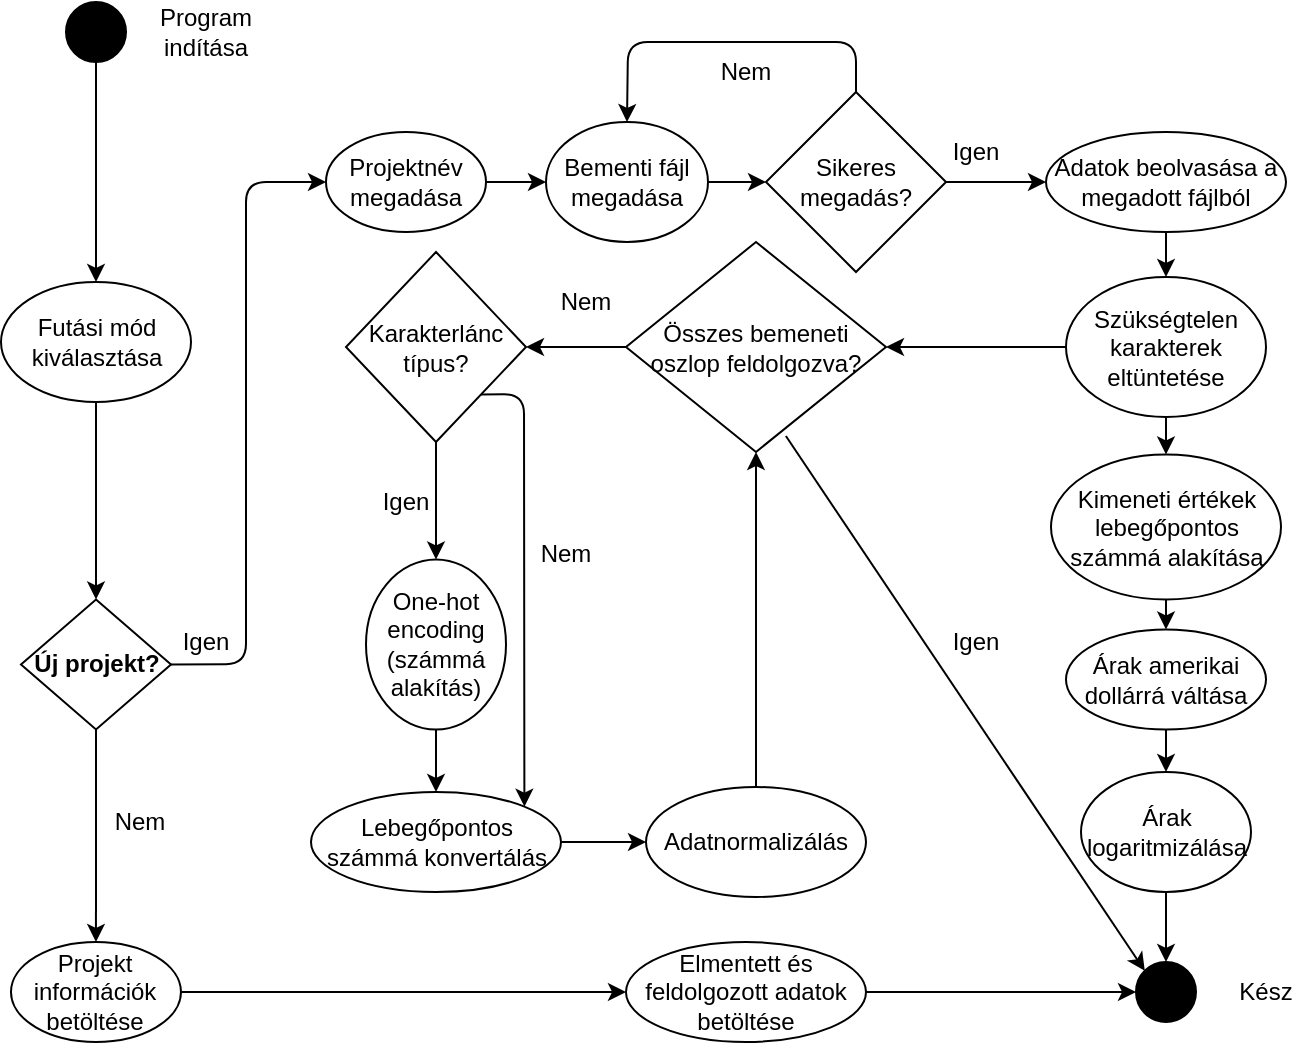 <mxfile version="14.5.1" type="github">
  <diagram id="C5RBs43oDa-KdzZeNtuy" name="Page-1">
    <mxGraphModel dx="1038" dy="547" grid="1" gridSize="10" guides="1" tooltips="1" connect="1" arrows="1" fold="1" page="1" pageScale="1" pageWidth="827" pageHeight="1169" math="0" shadow="0">
      <root>
        <mxCell id="WIyWlLk6GJQsqaUBKTNV-0" />
        <mxCell id="WIyWlLk6GJQsqaUBKTNV-1" parent="WIyWlLk6GJQsqaUBKTNV-0" />
        <mxCell id="KxpvpoARknzrcg4h2MVn-0" value="" style="ellipse;whiteSpace=wrap;html=1;aspect=fixed;fillColor=#000000;" parent="WIyWlLk6GJQsqaUBKTNV-1" vertex="1">
          <mxGeometry x="120" y="20" width="30" height="30" as="geometry" />
        </mxCell>
        <mxCell id="KxpvpoARknzrcg4h2MVn-3" value="Program indítása" style="text;html=1;strokeColor=none;fillColor=none;align=center;verticalAlign=middle;whiteSpace=wrap;rounded=0;" parent="WIyWlLk6GJQsqaUBKTNV-1" vertex="1">
          <mxGeometry x="170" y="25" width="40" height="20" as="geometry" />
        </mxCell>
        <mxCell id="KxpvpoARknzrcg4h2MVn-25" value="" style="ellipse;whiteSpace=wrap;html=1;aspect=fixed;fillColor=#000000;" parent="WIyWlLk6GJQsqaUBKTNV-1" vertex="1">
          <mxGeometry x="655" y="500" width="30" height="30" as="geometry" />
        </mxCell>
        <mxCell id="KxpvpoARknzrcg4h2MVn-28" value="Kész" style="text;html=1;strokeColor=none;fillColor=none;align=center;verticalAlign=middle;whiteSpace=wrap;rounded=0;" parent="WIyWlLk6GJQsqaUBKTNV-1" vertex="1">
          <mxGeometry x="700" y="505" width="40" height="20" as="geometry" />
        </mxCell>
        <mxCell id="pTGe__EHcTmfKwiUst2--0" value="&lt;b&gt;Új projekt?&lt;br&gt;&lt;/b&gt;" style="rhombus;whiteSpace=wrap;html=1;" vertex="1" parent="WIyWlLk6GJQsqaUBKTNV-1">
          <mxGeometry x="97.5" y="318.75" width="75" height="65" as="geometry" />
        </mxCell>
        <mxCell id="pTGe__EHcTmfKwiUst2--4" value="Projekt információk betöltése" style="ellipse;whiteSpace=wrap;html=1;" vertex="1" parent="WIyWlLk6GJQsqaUBKTNV-1">
          <mxGeometry x="92.49" y="490" width="85" height="50" as="geometry" />
        </mxCell>
        <mxCell id="pTGe__EHcTmfKwiUst2--6" value="" style="endArrow=classic;html=1;exitX=1;exitY=0.5;exitDx=0;exitDy=0;entryX=0;entryY=0.5;entryDx=0;entryDy=0;" edge="1" parent="WIyWlLk6GJQsqaUBKTNV-1" source="pTGe__EHcTmfKwiUst2--4" target="pTGe__EHcTmfKwiUst2--7">
          <mxGeometry width="50" height="50" relative="1" as="geometry">
            <mxPoint x="530" y="310" as="sourcePoint" />
            <mxPoint x="210" y="285" as="targetPoint" />
          </mxGeometry>
        </mxCell>
        <mxCell id="pTGe__EHcTmfKwiUst2--7" value="Elmentett és feldolgozott adatok betöltése" style="ellipse;whiteSpace=wrap;html=1;" vertex="1" parent="WIyWlLk6GJQsqaUBKTNV-1">
          <mxGeometry x="400" y="490" width="120" height="50" as="geometry" />
        </mxCell>
        <mxCell id="pTGe__EHcTmfKwiUst2--8" value="Futási mód kiválasztása" style="ellipse;whiteSpace=wrap;html=1;" vertex="1" parent="WIyWlLk6GJQsqaUBKTNV-1">
          <mxGeometry x="87.5" y="160" width="95" height="60" as="geometry" />
        </mxCell>
        <mxCell id="pTGe__EHcTmfKwiUst2--9" value="" style="endArrow=classic;html=1;exitX=0.5;exitY=1;exitDx=0;exitDy=0;entryX=0.5;entryY=0;entryDx=0;entryDy=0;" edge="1" parent="WIyWlLk6GJQsqaUBKTNV-1" source="KxpvpoARknzrcg4h2MVn-0" target="pTGe__EHcTmfKwiUst2--8">
          <mxGeometry width="50" height="50" relative="1" as="geometry">
            <mxPoint x="134.995" y="140" as="sourcePoint" />
            <mxPoint x="580" y="260" as="targetPoint" />
          </mxGeometry>
        </mxCell>
        <mxCell id="pTGe__EHcTmfKwiUst2--11" value="" style="endArrow=classic;html=1;exitX=0.5;exitY=1;exitDx=0;exitDy=0;entryX=0.5;entryY=0;entryDx=0;entryDy=0;" edge="1" parent="WIyWlLk6GJQsqaUBKTNV-1" source="pTGe__EHcTmfKwiUst2--8" target="pTGe__EHcTmfKwiUst2--0">
          <mxGeometry width="50" height="50" relative="1" as="geometry">
            <mxPoint x="530" y="310" as="sourcePoint" />
            <mxPoint x="580" y="260" as="targetPoint" />
          </mxGeometry>
        </mxCell>
        <mxCell id="pTGe__EHcTmfKwiUst2--14" value="" style="endArrow=classic;html=1;exitX=0.5;exitY=1;exitDx=0;exitDy=0;entryX=0.5;entryY=0;entryDx=0;entryDy=0;" edge="1" parent="WIyWlLk6GJQsqaUBKTNV-1" source="pTGe__EHcTmfKwiUst2--0" target="pTGe__EHcTmfKwiUst2--4">
          <mxGeometry relative="1" as="geometry">
            <mxPoint x="500" y="280" as="sourcePoint" />
            <mxPoint x="600" y="280" as="targetPoint" />
          </mxGeometry>
        </mxCell>
        <mxCell id="pTGe__EHcTmfKwiUst2--21" value="" style="endArrow=classic;html=1;exitX=1;exitY=0.5;exitDx=0;exitDy=0;entryX=0;entryY=0.5;entryDx=0;entryDy=0;" edge="1" parent="WIyWlLk6GJQsqaUBKTNV-1" source="pTGe__EHcTmfKwiUst2--7" target="KxpvpoARknzrcg4h2MVn-25">
          <mxGeometry width="50" height="50" relative="1" as="geometry">
            <mxPoint x="520" y="400" as="sourcePoint" />
            <mxPoint x="580" y="260" as="targetPoint" />
          </mxGeometry>
        </mxCell>
        <mxCell id="pTGe__EHcTmfKwiUst2--23" value="Projektnév megadása" style="ellipse;whiteSpace=wrap;html=1;" vertex="1" parent="WIyWlLk6GJQsqaUBKTNV-1">
          <mxGeometry x="250" y="85" width="80" height="50" as="geometry" />
        </mxCell>
        <mxCell id="pTGe__EHcTmfKwiUst2--24" value="Igen" style="text;html=1;strokeColor=none;fillColor=none;align=center;verticalAlign=middle;whiteSpace=wrap;rounded=0;" vertex="1" parent="WIyWlLk6GJQsqaUBKTNV-1">
          <mxGeometry x="170" y="330" width="40" height="20" as="geometry" />
        </mxCell>
        <mxCell id="pTGe__EHcTmfKwiUst2--25" value="" style="endArrow=classic;html=1;exitX=1;exitY=0.5;exitDx=0;exitDy=0;" edge="1" parent="WIyWlLk6GJQsqaUBKTNV-1" source="pTGe__EHcTmfKwiUst2--23" target="pTGe__EHcTmfKwiUst2--26">
          <mxGeometry width="50" height="50" relative="1" as="geometry">
            <mxPoint x="530" y="310" as="sourcePoint" />
            <mxPoint x="580" y="260" as="targetPoint" />
          </mxGeometry>
        </mxCell>
        <mxCell id="pTGe__EHcTmfKwiUst2--26" value="Bementi fájl megadása" style="ellipse;whiteSpace=wrap;html=1;" vertex="1" parent="WIyWlLk6GJQsqaUBKTNV-1">
          <mxGeometry x="360" y="80" width="81" height="60" as="geometry" />
        </mxCell>
        <mxCell id="pTGe__EHcTmfKwiUst2--27" value="" style="endArrow=classic;html=1;exitX=1;exitY=0.5;exitDx=0;exitDy=0;" edge="1" parent="WIyWlLk6GJQsqaUBKTNV-1" source="pTGe__EHcTmfKwiUst2--26" target="pTGe__EHcTmfKwiUst2--28">
          <mxGeometry width="50" height="50" relative="1" as="geometry">
            <mxPoint x="530" y="310" as="sourcePoint" />
            <mxPoint x="490" y="110" as="targetPoint" />
          </mxGeometry>
        </mxCell>
        <mxCell id="pTGe__EHcTmfKwiUst2--28" value="Sikeres megadás?" style="rhombus;whiteSpace=wrap;html=1;" vertex="1" parent="WIyWlLk6GJQsqaUBKTNV-1">
          <mxGeometry x="470" y="65" width="90" height="90" as="geometry" />
        </mxCell>
        <mxCell id="pTGe__EHcTmfKwiUst2--29" value="" style="endArrow=classic;html=1;exitX=0.5;exitY=0;exitDx=0;exitDy=0;entryX=0.5;entryY=0;entryDx=0;entryDy=0;" edge="1" parent="WIyWlLk6GJQsqaUBKTNV-1" source="pTGe__EHcTmfKwiUst2--28" target="pTGe__EHcTmfKwiUst2--26">
          <mxGeometry width="50" height="50" relative="1" as="geometry">
            <mxPoint x="530" y="310" as="sourcePoint" />
            <mxPoint x="580" y="260" as="targetPoint" />
            <Array as="points">
              <mxPoint x="515" y="40" />
              <mxPoint x="401" y="40" />
            </Array>
          </mxGeometry>
        </mxCell>
        <mxCell id="pTGe__EHcTmfKwiUst2--30" value="Nem" style="text;html=1;strokeColor=none;fillColor=none;align=center;verticalAlign=middle;whiteSpace=wrap;rounded=0;" vertex="1" parent="WIyWlLk6GJQsqaUBKTNV-1">
          <mxGeometry x="440" y="45" width="40" height="20" as="geometry" />
        </mxCell>
        <mxCell id="pTGe__EHcTmfKwiUst2--32" value="" style="endArrow=classic;html=1;exitX=1;exitY=0.5;exitDx=0;exitDy=0;" edge="1" parent="WIyWlLk6GJQsqaUBKTNV-1" source="pTGe__EHcTmfKwiUst2--28" target="pTGe__EHcTmfKwiUst2--33">
          <mxGeometry width="50" height="50" relative="1" as="geometry">
            <mxPoint x="530" y="290" as="sourcePoint" />
            <mxPoint x="580" y="240" as="targetPoint" />
          </mxGeometry>
        </mxCell>
        <mxCell id="pTGe__EHcTmfKwiUst2--33" value="Adatok beolvasása a megadott fájlból" style="ellipse;whiteSpace=wrap;html=1;" vertex="1" parent="WIyWlLk6GJQsqaUBKTNV-1">
          <mxGeometry x="610" y="85" width="120" height="50" as="geometry" />
        </mxCell>
        <mxCell id="pTGe__EHcTmfKwiUst2--34" value="" style="endArrow=classic;html=1;exitX=0.5;exitY=1;exitDx=0;exitDy=0;" edge="1" parent="WIyWlLk6GJQsqaUBKTNV-1" source="pTGe__EHcTmfKwiUst2--33" target="pTGe__EHcTmfKwiUst2--35">
          <mxGeometry width="50" height="50" relative="1" as="geometry">
            <mxPoint x="530" y="290" as="sourcePoint" />
            <mxPoint x="640" y="170" as="targetPoint" />
          </mxGeometry>
        </mxCell>
        <mxCell id="pTGe__EHcTmfKwiUst2--35" value="Szükségtelen karakterek eltüntetése" style="ellipse;whiteSpace=wrap;html=1;" vertex="1" parent="WIyWlLk6GJQsqaUBKTNV-1">
          <mxGeometry x="620" y="157.5" width="100" height="70" as="geometry" />
        </mxCell>
        <mxCell id="pTGe__EHcTmfKwiUst2--37" value="Karakterlánc típus?" style="rhombus;whiteSpace=wrap;html=1;" vertex="1" parent="WIyWlLk6GJQsqaUBKTNV-1">
          <mxGeometry x="260" y="145" width="90" height="95" as="geometry" />
        </mxCell>
        <mxCell id="pTGe__EHcTmfKwiUst2--39" value="&lt;div&gt;One-hot encoding&lt;/div&gt;&lt;div&gt;(számmá alakítás)&lt;/div&gt;" style="ellipse;whiteSpace=wrap;html=1;" vertex="1" parent="WIyWlLk6GJQsqaUBKTNV-1">
          <mxGeometry x="270" y="298.75" width="70" height="85" as="geometry" />
        </mxCell>
        <mxCell id="pTGe__EHcTmfKwiUst2--45" value="Lebegőpontos számmá konvertálás" style="ellipse;whiteSpace=wrap;html=1;" vertex="1" parent="WIyWlLk6GJQsqaUBKTNV-1">
          <mxGeometry x="242.5" y="415" width="125" height="50" as="geometry" />
        </mxCell>
        <mxCell id="pTGe__EHcTmfKwiUst2--49" value="Nem" style="text;html=1;strokeColor=none;fillColor=none;align=center;verticalAlign=middle;whiteSpace=wrap;rounded=0;" vertex="1" parent="WIyWlLk6GJQsqaUBKTNV-1">
          <mxGeometry x="360" y="160" width="40" height="20" as="geometry" />
        </mxCell>
        <mxCell id="pTGe__EHcTmfKwiUst2--50" value="" style="endArrow=classic;html=1;exitX=1;exitY=0.5;exitDx=0;exitDy=0;" edge="1" parent="WIyWlLk6GJQsqaUBKTNV-1" source="pTGe__EHcTmfKwiUst2--45" target="pTGe__EHcTmfKwiUst2--51">
          <mxGeometry width="50" height="50" relative="1" as="geometry">
            <mxPoint x="530" y="290" as="sourcePoint" />
            <mxPoint x="510" y="310" as="targetPoint" />
          </mxGeometry>
        </mxCell>
        <mxCell id="pTGe__EHcTmfKwiUst2--51" value="Adatnormalizálás" style="ellipse;whiteSpace=wrap;html=1;" vertex="1" parent="WIyWlLk6GJQsqaUBKTNV-1">
          <mxGeometry x="410" y="412.5" width="110" height="55" as="geometry" />
        </mxCell>
        <mxCell id="pTGe__EHcTmfKwiUst2--56" value="Igen" style="text;html=1;strokeColor=none;fillColor=none;align=center;verticalAlign=middle;whiteSpace=wrap;rounded=0;" vertex="1" parent="WIyWlLk6GJQsqaUBKTNV-1">
          <mxGeometry x="555" y="85" width="40" height="20" as="geometry" />
        </mxCell>
        <mxCell id="pTGe__EHcTmfKwiUst2--57" value="Összes bemeneti oszlop feldolgozva?" style="rhombus;whiteSpace=wrap;html=1;" vertex="1" parent="WIyWlLk6GJQsqaUBKTNV-1">
          <mxGeometry x="400" y="140" width="130" height="105" as="geometry" />
        </mxCell>
        <mxCell id="pTGe__EHcTmfKwiUst2--62" value="Igen" style="text;html=1;strokeColor=none;fillColor=none;align=center;verticalAlign=middle;whiteSpace=wrap;rounded=0;" vertex="1" parent="WIyWlLk6GJQsqaUBKTNV-1">
          <mxGeometry x="270" y="260" width="40" height="20" as="geometry" />
        </mxCell>
        <mxCell id="pTGe__EHcTmfKwiUst2--64" value="" style="endArrow=classic;html=1;exitX=0;exitY=0.5;exitDx=0;exitDy=0;entryX=1;entryY=0.5;entryDx=0;entryDy=0;" edge="1" parent="WIyWlLk6GJQsqaUBKTNV-1" source="pTGe__EHcTmfKwiUst2--35" target="pTGe__EHcTmfKwiUst2--57">
          <mxGeometry width="50" height="50" relative="1" as="geometry">
            <mxPoint x="530" y="290" as="sourcePoint" />
            <mxPoint x="580" y="240" as="targetPoint" />
          </mxGeometry>
        </mxCell>
        <mxCell id="pTGe__EHcTmfKwiUst2--65" value="" style="endArrow=classic;html=1;exitX=0.5;exitY=1;exitDx=0;exitDy=0;" edge="1" parent="WIyWlLk6GJQsqaUBKTNV-1" source="pTGe__EHcTmfKwiUst2--35" target="pTGe__EHcTmfKwiUst2--66">
          <mxGeometry width="50" height="50" relative="1" as="geometry">
            <mxPoint x="670" y="260" as="sourcePoint" />
            <mxPoint x="670" y="280" as="targetPoint" />
          </mxGeometry>
        </mxCell>
        <mxCell id="pTGe__EHcTmfKwiUst2--66" value="Kimeneti értékek lebegőpontos számmá alakítása" style="ellipse;whiteSpace=wrap;html=1;" vertex="1" parent="WIyWlLk6GJQsqaUBKTNV-1">
          <mxGeometry x="612.5" y="246.25" width="115" height="72.5" as="geometry" />
        </mxCell>
        <mxCell id="pTGe__EHcTmfKwiUst2--68" value="Árak amerikai dollárrá váltása" style="ellipse;whiteSpace=wrap;html=1;" vertex="1" parent="WIyWlLk6GJQsqaUBKTNV-1">
          <mxGeometry x="620" y="333.75" width="100" height="50" as="geometry" />
        </mxCell>
        <mxCell id="pTGe__EHcTmfKwiUst2--71" value="" style="endArrow=classic;html=1;exitX=0.5;exitY=1;exitDx=0;exitDy=0;" edge="1" parent="WIyWlLk6GJQsqaUBKTNV-1" source="pTGe__EHcTmfKwiUst2--66" target="pTGe__EHcTmfKwiUst2--68">
          <mxGeometry width="50" height="50" relative="1" as="geometry">
            <mxPoint x="670" y="318.75" as="sourcePoint" />
            <mxPoint x="670" y="380" as="targetPoint" />
          </mxGeometry>
        </mxCell>
        <mxCell id="pTGe__EHcTmfKwiUst2--73" value="Árak logaritmizálása" style="ellipse;whiteSpace=wrap;html=1;" vertex="1" parent="WIyWlLk6GJQsqaUBKTNV-1">
          <mxGeometry x="627.5" y="405" width="85" height="60" as="geometry" />
        </mxCell>
        <mxCell id="pTGe__EHcTmfKwiUst2--74" value="" style="endArrow=classic;html=1;exitX=0.5;exitY=1;exitDx=0;exitDy=0;entryX=0.5;entryY=0;entryDx=0;entryDy=0;" edge="1" parent="WIyWlLk6GJQsqaUBKTNV-1" source="pTGe__EHcTmfKwiUst2--73" target="KxpvpoARknzrcg4h2MVn-25">
          <mxGeometry width="50" height="50" relative="1" as="geometry">
            <mxPoint x="530" y="310" as="sourcePoint" />
            <mxPoint x="580" y="260" as="targetPoint" />
          </mxGeometry>
        </mxCell>
        <mxCell id="pTGe__EHcTmfKwiUst2--77" value="" style="endArrow=classic;html=1;exitX=0;exitY=0.5;exitDx=0;exitDy=0;entryX=1;entryY=0.5;entryDx=0;entryDy=0;" edge="1" parent="WIyWlLk6GJQsqaUBKTNV-1" source="pTGe__EHcTmfKwiUst2--57" target="pTGe__EHcTmfKwiUst2--37">
          <mxGeometry width="50" height="50" relative="1" as="geometry">
            <mxPoint x="530" y="310" as="sourcePoint" />
            <mxPoint x="580" y="260" as="targetPoint" />
          </mxGeometry>
        </mxCell>
        <mxCell id="pTGe__EHcTmfKwiUst2--78" value="Nem" style="text;html=1;strokeColor=none;fillColor=none;align=center;verticalAlign=middle;whiteSpace=wrap;rounded=0;" vertex="1" parent="WIyWlLk6GJQsqaUBKTNV-1">
          <mxGeometry x="137.49" y="420" width="40" height="20" as="geometry" />
        </mxCell>
        <mxCell id="pTGe__EHcTmfKwiUst2--79" value="" style="endArrow=classic;html=1;exitX=0.5;exitY=1;exitDx=0;exitDy=0;entryX=0.5;entryY=0;entryDx=0;entryDy=0;" edge="1" parent="WIyWlLk6GJQsqaUBKTNV-1" source="pTGe__EHcTmfKwiUst2--37" target="pTGe__EHcTmfKwiUst2--39">
          <mxGeometry width="50" height="50" relative="1" as="geometry">
            <mxPoint x="530" y="310" as="sourcePoint" />
            <mxPoint x="580" y="260" as="targetPoint" />
          </mxGeometry>
        </mxCell>
        <mxCell id="pTGe__EHcTmfKwiUst2--80" value="" style="endArrow=classic;html=1;exitX=0.5;exitY=1;exitDx=0;exitDy=0;entryX=0.5;entryY=0;entryDx=0;entryDy=0;" edge="1" parent="WIyWlLk6GJQsqaUBKTNV-1" source="pTGe__EHcTmfKwiUst2--39" target="pTGe__EHcTmfKwiUst2--45">
          <mxGeometry width="50" height="50" relative="1" as="geometry">
            <mxPoint x="530" y="310" as="sourcePoint" />
            <mxPoint x="580" y="260" as="targetPoint" />
          </mxGeometry>
        </mxCell>
        <mxCell id="pTGe__EHcTmfKwiUst2--81" value="" style="endArrow=classic;html=1;exitX=0.5;exitY=0;exitDx=0;exitDy=0;entryX=0.5;entryY=1;entryDx=0;entryDy=0;" edge="1" parent="WIyWlLk6GJQsqaUBKTNV-1" source="pTGe__EHcTmfKwiUst2--51" target="pTGe__EHcTmfKwiUst2--57">
          <mxGeometry width="50" height="50" relative="1" as="geometry">
            <mxPoint x="530" y="310" as="sourcePoint" />
            <mxPoint x="580" y="260" as="targetPoint" />
          </mxGeometry>
        </mxCell>
        <mxCell id="pTGe__EHcTmfKwiUst2--82" value="" style="endArrow=classic;html=1;exitX=1;exitY=0.5;exitDx=0;exitDy=0;entryX=0;entryY=0.5;entryDx=0;entryDy=0;" edge="1" parent="WIyWlLk6GJQsqaUBKTNV-1" source="pTGe__EHcTmfKwiUst2--0" target="pTGe__EHcTmfKwiUst2--23">
          <mxGeometry width="50" height="50" relative="1" as="geometry">
            <mxPoint x="530" y="310" as="sourcePoint" />
            <mxPoint x="220" y="110" as="targetPoint" />
            <Array as="points">
              <mxPoint x="210" y="351" />
              <mxPoint x="210" y="110" />
            </Array>
          </mxGeometry>
        </mxCell>
        <mxCell id="pTGe__EHcTmfKwiUst2--85" value="Igen" style="text;html=1;strokeColor=none;fillColor=none;align=center;verticalAlign=middle;whiteSpace=wrap;rounded=0;" vertex="1" parent="WIyWlLk6GJQsqaUBKTNV-1">
          <mxGeometry x="555" y="330" width="40" height="20" as="geometry" />
        </mxCell>
        <mxCell id="pTGe__EHcTmfKwiUst2--86" style="edgeStyle=orthogonalEdgeStyle;rounded=0;orthogonalLoop=1;jettySize=auto;html=1;exitX=0.5;exitY=1;exitDx=0;exitDy=0;" edge="1" parent="WIyWlLk6GJQsqaUBKTNV-1" source="pTGe__EHcTmfKwiUst2--85" target="pTGe__EHcTmfKwiUst2--85">
          <mxGeometry relative="1" as="geometry" />
        </mxCell>
        <mxCell id="pTGe__EHcTmfKwiUst2--91" value="" style="endArrow=classic;html=1;exitX=1;exitY=1;exitDx=0;exitDy=0;entryX=1;entryY=0;entryDx=0;entryDy=0;" edge="1" parent="WIyWlLk6GJQsqaUBKTNV-1" source="pTGe__EHcTmfKwiUst2--37" target="pTGe__EHcTmfKwiUst2--45">
          <mxGeometry width="50" height="50" relative="1" as="geometry">
            <mxPoint x="530" y="310" as="sourcePoint" />
            <mxPoint x="580" y="260" as="targetPoint" />
            <Array as="points">
              <mxPoint x="349" y="216" />
            </Array>
          </mxGeometry>
        </mxCell>
        <mxCell id="pTGe__EHcTmfKwiUst2--92" value="Nem" style="text;html=1;strokeColor=none;fillColor=none;align=center;verticalAlign=middle;whiteSpace=wrap;rounded=0;" vertex="1" parent="WIyWlLk6GJQsqaUBKTNV-1">
          <mxGeometry x="350" y="286.25" width="40" height="20" as="geometry" />
        </mxCell>
        <mxCell id="pTGe__EHcTmfKwiUst2--93" value="" style="endArrow=classic;html=1;exitX=0.5;exitY=1;exitDx=0;exitDy=0;entryX=0.5;entryY=0;entryDx=0;entryDy=0;" edge="1" parent="WIyWlLk6GJQsqaUBKTNV-1" source="pTGe__EHcTmfKwiUst2--68" target="pTGe__EHcTmfKwiUst2--73">
          <mxGeometry width="50" height="50" relative="1" as="geometry">
            <mxPoint x="530" y="310" as="sourcePoint" />
            <mxPoint x="580" y="260" as="targetPoint" />
          </mxGeometry>
        </mxCell>
        <mxCell id="pTGe__EHcTmfKwiUst2--94" value="" style="endArrow=classic;html=1;exitX=0.615;exitY=0.924;exitDx=0;exitDy=0;exitPerimeter=0;entryX=0;entryY=0;entryDx=0;entryDy=0;" edge="1" parent="WIyWlLk6GJQsqaUBKTNV-1" source="pTGe__EHcTmfKwiUst2--57" target="KxpvpoARknzrcg4h2MVn-25">
          <mxGeometry width="50" height="50" relative="1" as="geometry">
            <mxPoint x="530" y="310" as="sourcePoint" />
            <mxPoint x="580" y="260" as="targetPoint" />
          </mxGeometry>
        </mxCell>
      </root>
    </mxGraphModel>
  </diagram>
</mxfile>

